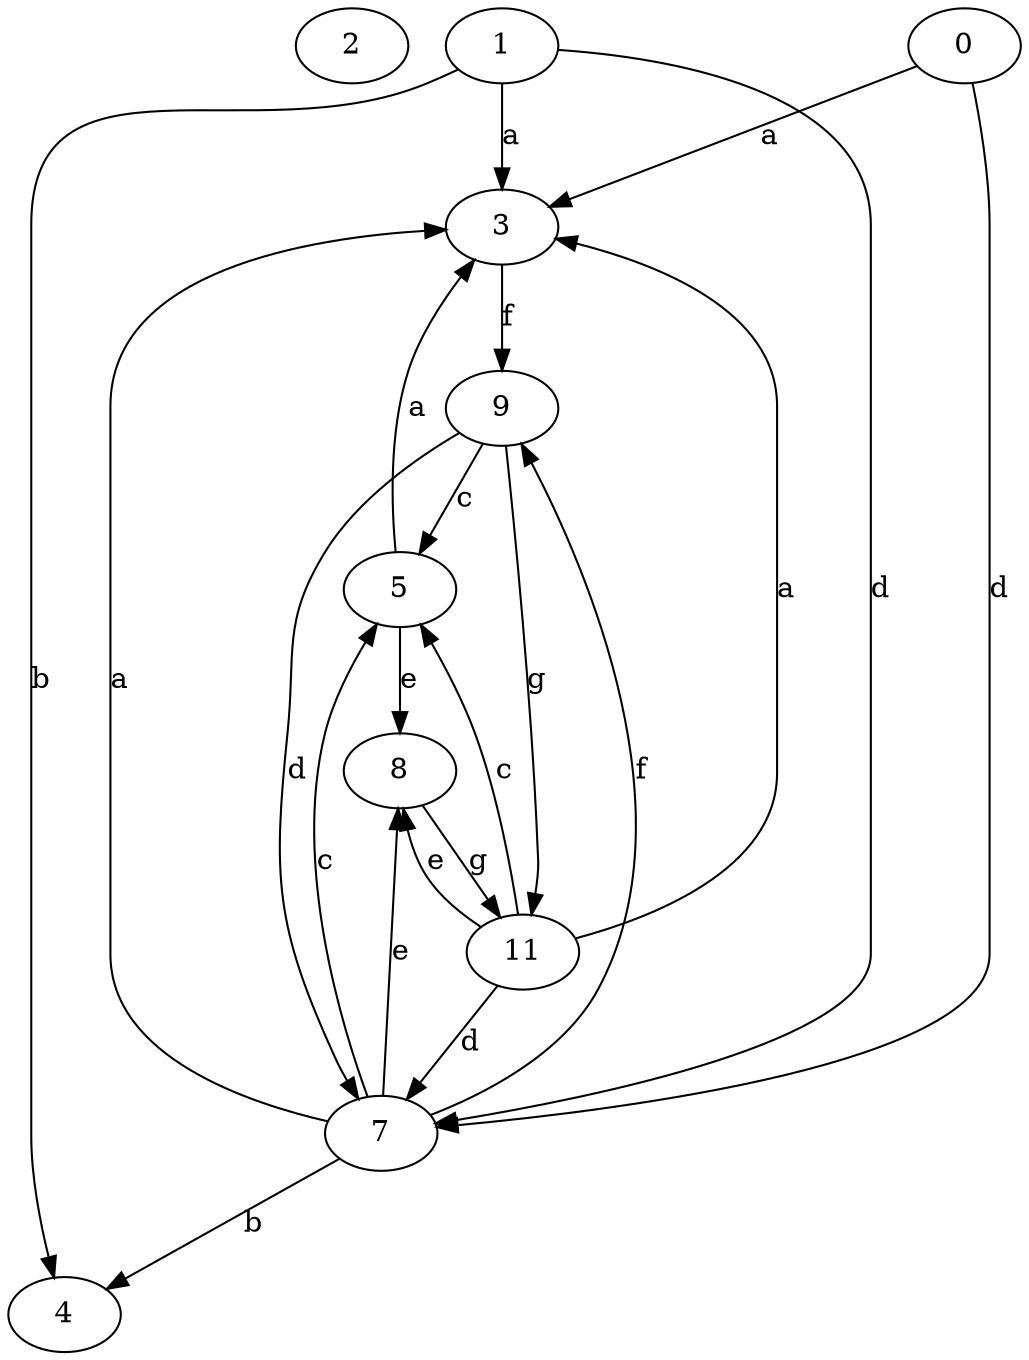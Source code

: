 strict digraph  {
2;
3;
4;
5;
0;
7;
8;
1;
9;
11;
3 -> 9  [label=f];
5 -> 3  [label=a];
5 -> 8  [label=e];
0 -> 3  [label=a];
0 -> 7  [label=d];
7 -> 3  [label=a];
7 -> 4  [label=b];
7 -> 5  [label=c];
7 -> 8  [label=e];
7 -> 9  [label=f];
8 -> 11  [label=g];
1 -> 3  [label=a];
1 -> 4  [label=b];
1 -> 7  [label=d];
9 -> 5  [label=c];
9 -> 7  [label=d];
9 -> 11  [label=g];
11 -> 3  [label=a];
11 -> 5  [label=c];
11 -> 7  [label=d];
11 -> 8  [label=e];
}
